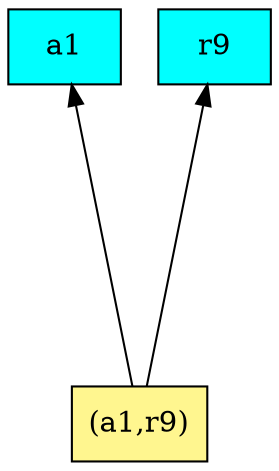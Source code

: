 digraph G {
rankdir=BT;ranksep="2.0";
"(a1,r9)" [shape=record,fillcolor=khaki1,style=filled,label="{(a1,r9)}"];
"a1" [shape=record,fillcolor=cyan,style=filled,label="{a1}"];
"r9" [shape=record,fillcolor=cyan,style=filled,label="{r9}"];
"(a1,r9)" -> "r9"
"(a1,r9)" -> "a1"
}